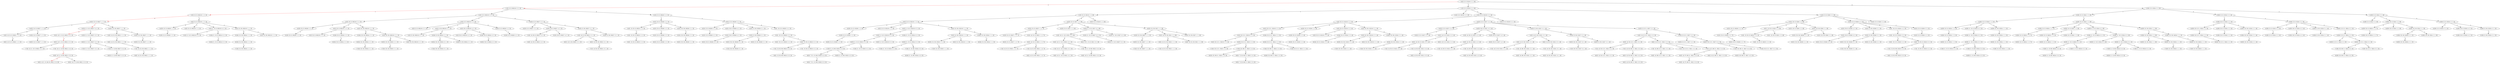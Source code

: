 strict digraph G {
  1 [ color="black" label="(7,[[5], [1, 3], [6], [2]],[5, 0, 0, 5])" ];
  2 [ color="black" label="(4,[[0], [], [], [1]],[4, 5, 2, 4])" ];
  3 [ color="black" label="(4,[[2], [], [], [1]],[7, 5, 2, 4])" ];
  4 [ color="black" label="(8,[[2, 4], [5], [6], [1]],[1, 0, 0, 4])" ];
  5 [ color="black" label="(7,[[2, 4], [], [3], [1]],[1, 5, 1, 4])" ];
  6 [ color="black" label="(6,[[5], [1, 3], [], [2]],[5, 0, 2, 5])" ];
  7 [ color="black" label="(7,[[2, 4], [5], [], [1]],[1, 0, 2, 4])" ];
  8 [ color="black" label="(8,[[4], [1, 3], [6], [2]],[4, 0, 0, 5])" ];
  9 [ color="black" label="(5,[[4], [1], [3], [0]],[4, 1, 1, 2])" ];
  10 [ color="black" label="(4,[[1], [2], [], [3]],[6, 2, 2, 7])" ];
  11 [ color="black" label="(5,[[2, 4], [1, 3], [], []],[1, 0, 2, 8])" ];
  12 [ color="black" label="(6,[[4], [2], [3], [1]],[4, 2, 1, 4])" ];
  13 [ color="black" label="(6,[[4], [1], [3], [2]],[4, 1, 1, 5])" ];
  14 [ color="black" label="(8,[[5, 7], [1, 3], [6], [2]],[0, 0, 0, 5])" ];
  15 [ color="black" label="(4,[[], [], [], [0]],[10, 5, 2, 2])" ];
  16 [ color="black" label="(6,[[2], [1, 3], [], [0]],[7, 0, 2, 2])" ];
  17 [ color="black" label="(7,[[4], [1, 3], [], [2]],[4, 0, 2, 5])" ];
  18 [ color="black" label="(7,[[2, 4], [6], [], [1, 3]],[1, 3, 2, 3])" ];
  19 [ color="black" label="(6,[[4], [1, 3], [], [0]],[4, 0, 2, 2])" ];
  20 [ color="black" label="(5,[[2, 4], [1, 3], [], [0]],[1, 0, 2, 2])" ];
  21 [ color="black" label="(4,[[], [2], [], [1, 3]],[10, 2, 2, 3])" ];
  22 [ color="black" label="(6,[[2], [], [], [1, 3]],[7, 5, 2, 3])" ];
  23 [ color="black" label="(6,[[0], [2], [3], [1]],[4, 2, 1, 4])" ];
  24 [ color="black" label="(6,[[0], [1], [3], [2]],[4, 1, 1, 5])" ];
  25 [ color="black" label="(4,[[0], [], [], [2]],[4, 5, 2, 5])" ];
  26 [ color="black" label="(6,[[0], [1, 3], [], []],[4, 0, 2, 8])" ];
  27 [ color="black" label="(8,[[2], [1, 3], [6], [0]],[7, 0, 0, 2])" ];
  28 [ color="black" label="(4,[[2], [], [], [0]],[7, 5, 2, 2])" ];
  29 [ color="black" label="(7,[[0], [1], [3], [4]],[4, 1, 1, 2])" ];
  30 [ color="black" label="(7,[[0], [1, 3], [], [2]],[4, 0, 2, 5])" ];
  31 [ color="black" label="(6,[[2], [1], [3], [0]],[7, 1, 1, 2])" ];
  32 [ color="black" label="(5,[[0], [], [], [1, 3]],[4, 5, 2, 3])" ];
  33 [ color="black" label="(6,[[2, 4], [], [3], [0]],[1, 5, 1, 2])" ];
  34 [ color="black" label="(3,[[0], [], [], []],[4, 5, 2, 8])" ];
  35 [ color="black" label="(5,[[0], [1], [3], []],[4, 1, 1, 8])" ];
  36 [ color="black" label="(8,[[0], [1, 3], [6], [2]],[4, 0, 0, 5])" ];
  37 [ color="black" label="(6,[[2, 4], [1], [3], [5]],[1, 1, 1, 3])" ];
  38 [ color="black" label="(8,[[2, 4], [1, 3], [6], [5]],[1, 0, 0, 3])" ];
  39 [ color="black" label="(6,[[4], [2], [3], [0]],[4, 2, 1, 2])" ];
  40 [ color="black" label="(5,[[1, 3], [], [], [0]],[5, 5, 2, 2])" ];
  41 [ color="black" label="(9,[[2, 4], [5], [6], [1, 3]],[1, 0, 0, 3])" ];
  42 [ color="black" label="(5,[[1], [], [], [2]],[6, 5, 2, 5])" ];
  43 [ color="black" label="(5,[[3], [], [], [0]],[9, 5, 2, 2])" ];
  44 [ color="black" label="(6,[[1, 3], [], [], [2]],[5, 5, 2, 5])" ];
  45 [ color="black" label="(4,[[1], [], [], [0]],[6, 5, 2, 2])" ];
  46 [ color="black" label="(6,[[1], [5], [3], [2]],[6, 0, 1, 5])" ];
  47 [ color="black" label="(7,[[2, 4], [1, 3], [], [5]],[1, 0, 2, 3])" ];
  48 [ color="black" label="(5,[[1, 3], [2], [], [4]],[5, 2, 2, 2])" ];
  49 [ color="black" label="(8,[[2, 4], [5], [], [1, 3]],[1, 0, 2, 3])" ];
  50 [ color="black" label="(2,[[0], [1], [], []],[4, 1, 2, 8])" ];
  51 [ color="black" label="(5,[[0], [], [], [1]],[4, 5, 2, 4])" ];
  52 [ color="black" label="(5,[[2], [], [], [1]],[7, 5, 2, 4])" ];
  53 [ color="black" label="(3,[[0], [1], [], [2]],[4, 1, 2, 5])" ];
  54 [ color="black" label="(3,[[0], [2], [], [1]],[4, 2, 2, 4])" ];
  55 [ color="black" label="(6,[[2], [5], [3], [1]],[7, 0, 1, 4])" ];
  56 [ color="black" label="(4,[[0], [2], [], [3]],[4, 2, 2, 7])" ];
  57 [ color="black" label="(3,[[1], [2], [], [0]],[6, 2, 2, 2])" ];
  58 [ color="black" label="(7,[[2, 4], [5], [6], [1]],[1, 0, 0, 4])" ];
  59 [ color="black" label="(6,[[2, 4], [], [3], [1]],[1, 5, 1, 4])" ];
  60 [ color="black" label="(8,[[2, 4], [3], [6], [1]],[1, 4, 0, 4])" ];
  61 [ color="black" label="(5,[[], [2], [], [1, 3]],[10, 2, 2, 3])" ];
  62 [ color="black" label="(3,[[], [2], [], [0]],[10, 2, 2, 2])" ];
  63 [ color="black" label="(9,[[2, 4], [1, 3], [6], [0, 8]],[1, 0, 0, 0])" ];
  64 [ color="black" label="(7,[[4], [2], [3], [1]],[4, 2, 1, 4])" ];
  65 [ color="black" label="(4,[[1], [3], [], [2]],[6, 4, 2, 5])" ];
  66 [ color="black" label="(9,[[5, 7], [1, 3], [6], [2]],[0, 0, 0, 5])" ];
  67 [ color="black" label="(5,[[1], [2], [], [3]],[6, 2, 2, 7])" ];
  68 [ color="black" label="(6,[[4], [1], [3], [0]],[4, 1, 1, 2])" ];
  69 [ color="black" label="(7,[[2, 4], [3], [], [1]],[1, 4, 2, 4])" ];
  70 [ color="black" label="(4,[[0], [2], [], [1, 3]],[4, 2, 2, 3])" ];
  71 [ color="black" label="(7,[[2], [1, 3], [], [0]],[7, 0, 2, 2])" ];
  72 [ color="black" label="(6,[[2, 4], [5], [], [1]],[1, 0, 2, 4])" ];
  73 [ color="black" label="(6,[[0], [], [], [1, 3]],[4, 5, 2, 3])" ];
  74 [ color="black" label="(4,[[2], [1], [], [3]],[7, 1, 2, 7])" ];
  75 [ color="black" label="(6,[[0], [1], [3], []],[4, 1, 1, 8])" ];
  76 [ color="black" label="(8,[[1, 3], [5], [6], [0]],[5, 0, 0, 2])" ];
  77 [ color="black" label="(5,[[2, 4], [], [3], [0]],[1, 5, 1, 2])" ];
  78 [ color="black" label="(4,[[3], [2], [], [1]],[9, 2, 2, 4])" ];
  79 [ color="black" label="(7,[[0], [1], [3], [2]],[4, 1, 1, 5])" ];
  80 [ color="black" label="(4,[[3], [1], [], [2]],[9, 1, 2, 5])" ];
  81 [ color="black" label="(3,[[1], [2], [], []],[6, 2, 2, 8])" ];
  82 [ color="black" label="(3,[[], [2], [], [1]],[10, 2, 2, 4])" ];
  83 [ color="black" label="(6,[[2, 4], [1], [], [0]],[1, 1, 2, 2])" ];
  84 [ color="black" label="(7,[[1], [5], [3], [2]],[6, 0, 1, 5])" ];
  85 [ color="black" label="(6,[[2, 4], [3], [], [0]],[1, 4, 2, 2])" ];
  86 [ color="black" label="(7,[[2, 4], [1, 3], [6], [5]],[1, 0, 0, 3])" ];
  87 [ color="black" label="(7,[[4], [2], [3], [0]],[4, 2, 1, 2])" ];
  88 [ color="black" label="(6,[[1], [5], [3], [0]],[6, 0, 1, 2])" ];
  89 [ color="black" label="(5,[[1], [], [], [0]],[6, 5, 2, 2])" ];
  90 [ color="black" label="(4,[[1, 3], [2], [], []],[5, 2, 2, 8])" ];
  91 [ color="black" label="(8,[[2, 4], [5], [6], [1, 3]],[1, 0, 0, 3])" ];
  92 [ color="black" label="(6,[[1, 3], [], [], [0]],[5, 5, 2, 2])" ];
  93 [ color="black" label="(2,[[], [1], [], []],[10, 1, 2, 8])" ];
  94 [ color="black" label="(6,[[2, 4], [1, 3], [], [5]],[1, 0, 2, 3])" ];
  95 [ color="black" label="(4,[[1, 3], [2], [], [0]],[5, 2, 2, 2])" ];
  96 [ color="black" label="(3,[[], [1], [], [2]],[10, 1, 2, 5])" ];
  97 [ color="black" label="(7,[[2, 4], [5], [], [1, 3]],[1, 0, 2, 3])" ];
  98 [ color="black" label="(2,[[], [1], [], [0]],[10, 1, 2, 2])" ];
  99 [ color="black" label="(6,[[1, 3], [2], [], [4]],[5, 2, 2, 2])" ];
  100 [ color="black" label="(3,[[0], [1], [], []],[4, 1, 2, 8])" ];
  101 [ color="black" label="(4,[[0], [1], [], [2]],[4, 1, 2, 5])" ];
  102 [ color="black" label="(4,[[0], [2], [], [1]],[4, 2, 2, 4])" ];
  103 [ color="black" label="(4,[[0], [3], [], [2]],[4, 4, 2, 5])" ];
  104 [ color="black" label="(5,[[0], [2], [], [3]],[4, 2, 2, 7])" ];
  105 [ color="black" label="(3,[[2], [1], [], []],[7, 1, 2, 8])" ];
  106 [ color="black" label="(7,[[2], [5], [3], [1]],[7, 0, 1, 4])" ];
  107 [ color="black" label="(4,[[1], [2], [], [0]],[6, 2, 2, 2])" ];
  108 [ color="black" label="(4,[[3], [2], [], [0]],[9, 2, 2, 2])" ];
  109 [ color="black" label="(5,[[2, 4], [], [3], [1]],[1, 5, 1, 4])" ];
  110 [ color="black" label="(7,[[2, 4], [3], [6], [1]],[1, 4, 0, 4])" ];
  111 [ color="black" label="(8,[[2, 4], [1], [6], [3]],[1, 1, 0, 7])" ];
  112 [ color="black" label="(5,[[3], [1], [], [2]],[9, 1, 2, 5])" ];
  113 [ color="black" label="(6,[[], [2], [], [1, 3]],[10, 2, 2, 3])" ];
  114 [ color="black" label="(4,[[], [2], [], [0]],[10, 2, 2, 2])" ];
  115 [ color="black" label="(5,[[3], [2], [], [1]],[9, 2, 2, 4])" ];
  116 [ color="black" label="(6,[[2, 4], [3], [], [1]],[1, 4, 2, 4])" ];
  117 [ color="black" label="(4,[[1], [3], [], [0]],[6, 4, 2, 2])" ];
  118 [ color="black" label="(8,[[2, 4], [6], [3], [1]],[1, 3, 1, 4])" ];
  119 [ color="black" label="(7,[[2, 4], [1], [], [3]],[1, 1, 2, 7])" ];
  120 [ color="black" label="(7,[[4], [1], [3], [0]],[4, 1, 1, 2])" ];
  121 [ color="black" label="(5,[[1], [3], [], [2]],[6, 4, 2, 5])" ];
  122 [ color="black" label="(6,[[1], [2], [], [3]],[6, 2, 2, 7])" ];
  123 [ color="black" label="(4,[[1], [], [3], [2]],[6, 5, 1, 5])" ];
  124 [ color="black" label="(6,[[4], [5], [3], [0]],[4, 0, 1, 2])" ];
  125 [ color="black" label="(5,[[0], [2], [], [1, 3]],[4, 2, 2, 3])" ];
  126 [ color="black" label="(5,[[4], [2], [], [1, 3]],[4, 2, 2, 3])" ];
  127 [ color="black" label="(3,[[0], [2], [], []],[4, 2, 2, 8])" ];
  128 [ color="black" label="(5,[[2], [1], [], [3]],[7, 1, 2, 7])" ];
  129 [ color="black" label="(4,[[2], [3], [], [1]],[7, 4, 2, 4])" ];
  130 [ color="black" label="(4,[[0], [1], [], [3]],[4, 1, 2, 7])" ];
  131 [ color="black" label="(7,[[1, 3], [5], [6], [0]],[5, 0, 0, 2])" ];
  132 [ color="black" label="(8,[[1, 3], [5], [6], [2]],[5, 0, 0, 5])" ];
  133 [ color="black" label="(4,[[3], [1], [], [0]],[9, 1, 2, 2])" ];
  134 [ color="black" label="(4,[[1], [2], [], []],[6, 2, 2, 8])" ];
  135 [ color="black" label="(5,[[2, 4], [1], [], [0]],[1, 1, 2, 2])" ];
  136 [ color="black" label="(5,[[2, 4], [3], [], [0]],[1, 4, 2, 2])" ];
  137 [ color="black" label="(4,[[], [1], [], [2]],[10, 1, 2, 5])" ];
  138 [ color="black" label="(4,[[], [2], [], [1]],[10, 2, 2, 4])" ];
  139 [ color="black" label="(5,[[1, 3], [2], [], []],[5, 2, 2, 8])" ];
  140 [ color="black" label="(7,[[2, 4], [5], [6], [1, 3]],[1, 0, 0, 3])" ];
  141 [ color="black" label="(7,[[1], [5], [3], [0]],[6, 0, 1, 2])" ];
  142 [ color="black" label="(3,[[], [1], [], []],[10, 1, 2, 8])" ];
  143 [ color="black" label="(6,[[2, 4], [5], [], [1, 3]],[1, 0, 2, 3])" ];
  144 [ color="black" label="(5,[[1, 3], [2], [], [0]],[5, 2, 2, 2])" ];
  145 [ color="black" label="(3,[[2], [1], [], [0]],[7, 1, 2, 2])" ];
  146 [ color="black" label="(3,[[], [1], [], [0]],[10, 1, 2, 2])" ];
  147 [ color="black" label="(8,[[5], [2], [6], [1, 3]],[5, 2, 0, 3])" ];
  148 [ color="black" label="(4,[[2], [3], [], [0]],[7, 4, 2, 2])" ];
  149 [ color="black" label="(4,[[0], [1], [], []],[4, 1, 2, 8])" ];
  150 [ color="black" label="(4,[[], [], [3], [0]],[10, 5, 1, 2])" ];
  151 [ color="black" label="(5,[[0], [3], [], [2]],[4, 4, 2, 5])" ];
  152 [ color="black" label="(5,[[0], [2], [], [1]],[4, 2, 2, 4])" ];
  153 [ color="black" label="(4,[[2], [1], [], []],[7, 1, 2, 8])" ];
  154 [ color="black" label="(5,[[0], [1], [], [2]],[4, 1, 2, 5])" ];
  155 [ color="black" label="(7,[[5], [2], [], [1, 3]],[5, 2, 2, 3])" ];
  156 [ color="black" label="(5,[[3], [2], [], [0]],[9, 2, 2, 2])" ];
  157 [ color="black" label="(4,[[0], [], [3], [2]],[4, 5, 1, 5])" ];
  158 [ color="black" label="(7,[[2, 4], [1], [6], [3]],[1, 1, 0, 7])" ];
  159 [ color="black" label="(6,[[3], [1], [], [2]],[9, 1, 2, 5])" ];
  160 [ color="black" label="(7,[[4], [2], [6], [1, 3]],[4, 2, 0, 3])" ];
  161 [ color="black" label="(6,[[3], [2], [], [1]],[9, 2, 2, 4])" ];
  162 [ color="black" label="(5,[[], [2], [], [0]],[10, 2, 2, 2])" ];
  163 [ color="black" label="(5,[[1], [3], [], [0]],[6, 4, 2, 2])" ];
  164 [ color="black" label="(7,[[2, 4], [6], [3], [1]],[1, 3, 1, 4])" ];
  165 [ color="black" label="(6,[[2, 4], [1], [], [3]],[1, 1, 2, 7])" ];
  166 [ color="black" label="(5,[[2, 4], [3], [], [1]],[1, 4, 2, 4])" ];
  167 [ color="black" label="(6,[[1], [3], [], [2]],[6, 4, 2, 5])" ];
  168 [ color="black" label="(5,[[1], [], [3], [2]],[6, 5, 1, 5])" ];
  169 [ color="black" label="(7,[[4], [5], [3], [0]],[4, 0, 1, 2])" ];
  170 [ color="black" label="(6,[[0], [2], [], [1, 3]],[4, 2, 2, 3])" ];
  171 [ color="black" label="(4,[[1], [], [3], [0]],[6, 5, 1, 2])" ];
  172 [ color="black" label="(6,[[4], [2], [], [1, 3]],[4, 2, 2, 3])" ];
  173 [ color="black" label="(5,[[2], [3], [], [1]],[7, 4, 2, 4])" ];
  174 [ color="black" label="(6,[[2], [1], [], [3]],[7, 1, 2, 7])" ];
  175 [ color="black" label="(4,[[0], [2], [], []],[4, 2, 2, 8])" ];
  176 [ color="black" label="(4,[[0], [3], [], [1]],[4, 4, 2, 4])" ];
  177 [ color="black" label="(5,[[0], [1], [], [3]],[4, 1, 2, 7])" ];
  178 [ color="black" label="(7,[[1, 3], [5], [6], [2]],[5, 0, 0, 5])" ];
  179 [ color="black" label="(4,[[2], [], [3], [1]],[7, 5, 1, 4])" ];
  180 [ color="black" label="(5,[[3], [1], [], [0]],[9, 1, 2, 2])" ];
  181 [ color="black" label="(4,[[], [1], [], [0]],[10, 1, 2, 2])" ];
  182 [ color="black" label="(4,[[], [3], [], [0]],[10, 4, 2, 2])" ];
  183 [ color="black" label="(5,[[1], [2], [], [0]],[6, 2, 2, 2])" ];
  184 [ color="black" label="(5,[[], [2], [], [1]],[10, 2, 2, 4])" ];
  185 [ color="black" label="(8,[[2, 4], [5], [3], [1]],[1, 0, 1, 4])" ];
  186 [ color="black" label="(9,[[2, 4], [7], [6], [1, 3]],[1, 0, 0, 3])" ];
  187 [ color="black" label="(5,[[0], [1], [], [4]],[4, 1, 2, 2])" ];
  188 [ color="black" label="(5,[[4], [2], [], [1]],[4, 2, 2, 4])" ];
  189 [ color="black" label="(6,[[1, 3], [2], [], [0]],[5, 2, 2, 2])" ];
  190 [ color="black" label="(4,[[2], [1], [], [0]],[7, 1, 2, 2])" ];
  191 [ color="black" label="(7,[[5], [2], [6], [1, 3]],[5, 2, 0, 3])" ];
  192 [ color="black" label="(5,[[2], [1], [], [0]],[7, 1, 2, 2])" ];
  193 [ color="black" label="(5,[[2], [3], [], [0]],[7, 4, 2, 2])" ];
  194 [ color="black" label="(5,[[0], [1], [], []],[4, 1, 2, 8])" ];
  195 [ color="black" label="(5,[[], [], [3], [0]],[10, 5, 1, 2])" ];
  196 [ color="black" label="(7,[[0], [5], [6], [1, 3]],[4, 0, 0, 3])" ];
  197 [ color="black" label="(6,[[0], [1], [], [2]],[4, 1, 2, 5])" ];
  198 [ color="black" label="(7,[[2], [5], [6], [1, 3]],[7, 0, 0, 3])" ];
  199 [ color="black" label="(8,[[2, 4], [1], [3], [0]],[1, 1, 1, 2])" ];
  200 [ color="black" label="(4,[[2], [], [3], [0]],[7, 5, 1, 2])" ];
  201 [ color="black" label="(5,[[0], [], [3], [2]],[4, 5, 1, 5])" ];
  202 [ color="black" label="(6,[[5], [2], [], [1, 3]],[5, 2, 2, 3])" ];
  203 [ color="black" label="(7,[[2, 4], [5], [3], [0]],[1, 0, 1, 2])" ];
  204 [ color="black" label="(8,[[4], [2], [6], [1, 3]],[4, 2, 0, 3])" ];
  205 [ color="black" label="(5,[[2, 4], [1], [], [3]],[1, 1, 2, 7])" ];
  206 [ color="black" label="(5,[[1], [2], [3], [4]],[6, 2, 1, 2])" ];
  207 [ color="black" label="(8,[[5, 7], [2], [6], [1, 3]],[0, 2, 0, 3])" ];
  208 [ color="black" label="(6,[[1], [3], [], [0]],[6, 4, 2, 2])" ];
  209 [ color="black" label="(6,[[1], [], [3], [2]],[6, 5, 1, 5])" ];
  210 [ color="black" label="(5,[[1], [], [3], [0]],[6, 5, 1, 2])" ];
  211 [ color="black" label="(7,[[4], [2], [], [1, 3]],[4, 2, 2, 3])" ];
  212 [ color="black" label="(5,[[4], [2], [], [0]],[4, 2, 2, 2])" ];
  213 [ color="black" label="(4,[[], [1, 3], [], [2]],[10, 0, 2, 5])" ];
  214 [ color="black" label="(6,[[1, 3], [5], [], [2]],[5, 0, 2, 5])" ];
  215 [ color="black" label="(6,[[2], [3], [], [1]],[7, 4, 2, 4])" ];
  216 [ color="black" label="(6,[[0], [1], [], [3]],[4, 1, 2, 7])" ];
  217 [ color="black" label="(5,[[0], [3], [], [1]],[4, 4, 2, 4])" ];
  218 [ color="black" label="(0,[[], [], [], []],[10, 5, 2, 8])" ];
  219 [ color="black" label="(5,[[2], [], [3], [1]],[7, 5, 1, 4])" ];
  220 [ color="black" label="(6,[[2, 4], [], [], [1]],[1, 5, 2, 4])" ];
  221 [ color="black" label="(4,[[0], [], [3], [1]],[4, 5, 1, 4])" ];
  222 [ color="black" label="(8,[[2, 4], [7], [6], [1, 3]],[1, 0, 0, 3])" ];
  223 [ color="black" label="(5,[[], [3], [], [0]],[10, 4, 2, 2])" ];
  224 [ color="black" label="(6,[[1], [2], [], [0]],[6, 2, 2, 2])" ];
  225 [ color="black" label="(7,[[2, 4], [5], [3], [1]],[1, 0, 1, 4])" ];
  226 [ color="black" label="(5,[[4], [3], [], [0]],[4, 4, 2, 2])" ];
  227 [ color="black" label="(6,[[4], [2], [], [1]],[4, 2, 2, 4])" ];
  228 [ color="black" label="(6,[[0], [1], [], [4]],[4, 1, 2, 2])" ];
  229 [ color="black" label="(6,[[2], [5], [], [1, 3]],[7, 0, 2, 3])" ];
  230 [ color="black" label="(6,[[2], [1], [], [0]],[7, 1, 2, 2])" ];
  231 [ color="black" label="(8,[[0], [5], [6], [1, 3]],[4, 0, 0, 3])" ];
  232 [ color="black" label="(5,[[0], [2], [3], [4]],[4, 2, 1, 2])" ];
  233 [ color="black" label="(7,[[0], [1, 3], [6], [5]],[4, 0, 0, 3])" ];
  234 [ color="black" label="(8,[[2], [5], [6], [1, 3]],[7, 0, 0, 3])" ];
  235 [ color="black" label="(7,[[2, 4], [1], [3], [0]],[1, 1, 1, 2])" ];
  236 [ color="black" label="(5,[[2], [], [3], [0]],[7, 5, 1, 2])" ];
  237 [ color="black" label="(9,[[2, 4], [1, 3], [6], [0]],[1, 0, 0, 2])" ];
  238 [ color="black" label="(8,[[2, 4], [], [6], [1, 3]],[1, 5, 0, 3])" ];
  239 [ color="black" label="(6,[[2, 4], [5], [3], [0]],[1, 0, 1, 2])" ];
  240 [ color="black" label="(5,[[], [1, 3], [], [2]],[10, 0, 2, 5])" ];
  241 [ color="black" label="(6,[[1], [2], [3], [4]],[6, 2, 1, 2])" ];
  242 [ color="black" label="(7,[[2, 4], [], [], [1, 3]],[1, 5, 2, 3])" ];
  243 [ color="black" label="(4,[[1], [2], [3], [0]],[6, 2, 1, 2])" ];
  244 [ color="black" label="(4,[[], [1], [3], [2]],[10, 1, 1, 5])" ];
  245 [ color="black" label="(4,[[], [2], [3], [1]],[10, 2, 1, 4])" ];
  246 [ color="black" label="(9,[[5, 7], [2], [6], [1, 3]],[0, 2, 0, 3])" ];
  247 [ color="black" label="(6,[[4], [2], [], [0]],[4, 2, 2, 2])" ];
  248 [ color="black" label="(6,[[1], [], [3], [0]],[6, 5, 1, 2])" ];
  249 [ color="black" label="(1,[[], [], [], [0]],[10, 5, 2, 2])" ];
  250 [ color="black" label="(4,[[0], [1, 3], [], [2]],[4, 0, 2, 5])" ];
  251 [ color="black" label="(5,[[2], [1, 3], [], [4]],[7, 0, 2, 2])" ];
  252 [ color="black" label="(4,[[1], [2], [3], []],[6, 2, 1, 8])" ];
  253 [ color="black" label="(7,[[1, 3], [5], [], [2]],[5, 0, 2, 5])" ];
  254 [ color="black" label="(4,[[], [1, 3], [], [0]],[10, 0, 2, 2])" ];
  255 [ color="black" label="(5,[[0], [1, 3], [], [4]],[4, 0, 2, 2])" ];
  256 [ color="black" label="(6,[[1, 3], [5], [], [0]],[5, 0, 2, 2])" ];
  257 [ color="black" label="(5,[[2], [1], [3], [4]],[7, 1, 1, 2])" ];
  258 [ color="black" label="(1,[[], [], [], []],[10, 5, 2, 8])" ];
  259 [ color="black" label="(4,[[2], [1, 3], [], []],[7, 0, 2, 8])" ];
  260 [ color="black" label="(7,[[5], [2], [3], [0]],[5, 2, 1, 2])" ];
  261 [ color="black" label="(5,[[2, 4], [], [], [1]],[1, 5, 2, 4])" ];
  262 [ color="black" label="(6,[[2], [], [3], [1]],[7, 5, 1, 4])" ];
  263 [ color="black" label="(5,[[0], [], [3], [1]],[4, 5, 1, 4])" ];
  264 [ color="black" label="(6,[[2, 4], [5], [3], [1]],[1, 0, 1, 4])" ];
  265 [ color="black" label="(5,[[4], [], [3], [0]],[4, 5, 1, 2])" ];
  266 [ color="black" label="(6,[[4], [3], [], [0]],[4, 4, 2, 2])" ];
  267 [ color="black" label="(6,[[0], [5], [], [1, 3]],[4, 0, 2, 3])" ];
  268 [ color="black" label="(7,[[2], [5], [], [1, 3]],[7, 0, 2, 3])" ];
  269 [ color="black" label="(2,[[0], [], [], [1]],[4, 5, 2, 4])" ];
  270 [ color="black" label="(7,[[5], [2], [3], [1]],[5, 2, 1, 4])" ];
  271 [ color="black" label="(7,[[5], [1], [3], [2]],[5, 1, 1, 5])" ];
  272 [ color="black" label="(8,[[0], [1, 3], [6], [5]],[4, 0, 0, 3])" ];
  273 [ color="black" label="(6,[[0], [2], [3], [4]],[4, 2, 1, 2])" ];
  274 [ color="black" label="(6,[[0], [1], [3], [5]],[4, 1, 1, 3])" ];
  275 [ color="black" label="(8,[[2, 4], [1, 3], [6], [0]],[1, 0, 0, 2])" ];
  276 [ color="black" label="(6,[[2, 4], [1], [3], []],[1, 1, 1, 8])" ];
  277 [ color="black" label="(7,[[2, 4], [], [6], [1, 3]],[1, 5, 0, 3])" ];
  278 [ color="black" label="(4,[[0], [2], [3], []],[4, 2, 1, 8])" ];
  279 [ color="black" label="(5,[[1], [2], [3], [0]],[6, 2, 1, 2])" ];
  280 [ color="black" label="(6,[[], [1, 3], [], [2]],[10, 0, 2, 5])" ];
  281 [ color="black" label="(7,[[2, 4], [1, 3], [], [0]],[1, 0, 2, 2])" ];
  282 [ color="black" label="(6,[[2, 4], [], [], [1, 3]],[1, 5, 2, 3])" ];
  283 [ color="black" label="(4,[[], [1], [3], [0]],[10, 1, 1, 2])" ];
  284 [ color="black" label="(6,[[2, 4], [1], [3], [0]],[1, 1, 1, 2])" ];
  285 [ color="black" label="(5,[[0], [1, 3], [], [2]],[4, 0, 2, 5])" ];
  286 [ color="black" label="(2,[[], [], [], [0]],[10, 5, 2, 2])" ];
  287 [ color="black" label="(6,[[0], [1, 3], [], [4]],[4, 0, 2, 2])" ];
  288 [ color="black" label="(6,[[2], [1, 3], [], [4]],[7, 0, 2, 2])" ];
  289 [ color="black" label="(5,[[4], [1, 3], [], [2]],[4, 0, 2, 5])" ];
  290 [ color="black" label="(5,[[], [1, 3], [], [0]],[10, 0, 2, 2])" ];
  291 [ color="black" label="(5,[[1], [2], [3], []],[6, 2, 1, 8])" ];
  292 [ color="black" label="(7,[[1, 3], [5], [], [0]],[5, 0, 2, 2])" ];
  293 [ color="black" label="(4,[[2], [1, 3], [], [0]],[7, 0, 2, 2])" ];
  294 [ color="black" label="(4,[[0], [1], [3], [2]],[4, 1, 1, 5])" ];
  295 [ color="black" label="(4,[[0], [2], [3], [1]],[4, 2, 1, 4])" ];
  296 [ color="black" label="(4,[[2], [1], [3], [0]],[7, 1, 1, 2])" ];
  297 [ color="black" label="(6,[[2], [1], [3], [4]],[7, 1, 1, 2])" ];
  298 [ color="black" label="(4,[[2], [], [], [1, 3]],[7, 5, 2, 3])" ];
  299 [ color="black" label="(2,[[], [], [], []],[10, 5, 2, 8])" ];
  300 [ color="black" label="(4,[[0], [1, 3], [], []],[4, 0, 2, 8])" ];
  301 [ color="black" label="(5,[[0], [1], [3], [4]],[4, 1, 1, 2])" ];
  302 [ color="black" label="(7,[[0], [1, 3], [6], [4]],[4, 0, 0, 2])" ];
  303 [ color="black" label="(5,[[2], [1, 3], [], []],[7, 0, 2, 8])" ];
  304 [ color="black" label="(6,[[5], [2], [3], [0]],[5, 2, 1, 2])" ];
  305 [ color="black" label="(5,[[], [1], [3], [2]],[10, 1, 1, 5])" ];
  306 [ color="black" label="(5,[[], [2], [3], [1]],[10, 2, 1, 4])" ];
  307 [ color="black" label="(4,[[2], [1], [3], []],[7, 1, 1, 8])" ];
  308 [ color="black" label="(1,[[0], [], [], []],[4, 5, 2, 8])" ];
  309 [ color="black" label="(2,[[1], [], [], [0]],[6, 5, 2, 2])" ];
  310 [ color="black" label="(6,[[4], [], [3], [0]],[4, 5, 1, 2])" ];
  311 [ color="black" label="(4,[[1, 3], [], [], [2]],[5, 5, 2, 5])" ];
  312 [ color="black" label="(4,[[], [2], [3], [0]],[10, 2, 1, 2])" ];
  313 [ color="black" label="(3,[[1], [], [], [2]],[6, 5, 2, 5])" ];
  314 [ color="black" label="(2,[[], [], [], [1]],[10, 5, 2, 4])" ];
  315 [ color="black" label="(2,[[1], [], [], []],[6, 5, 2, 8])" ];
  316 [ color="black" label="(6,[[0], [1, 3], [], [5]],[4, 0, 2, 3])" ];
  317 [ color="black" label="(7,[[0], [5], [], [1, 3]],[4, 0, 2, 3])" ];
  318 [ color="black" label="(8,[[5], [1, 3], [6], [2]],[5, 0, 0, 5])" ];
  319 [ color="black" label="(3,[[0], [], [], [1]],[4, 5, 2, 4])" ];
  320 [ color="black" label="(3,[[2], [], [], [1]],[7, 5, 2, 4])" ];
  321 [ color="black" label="(7,[[0], [1], [3], [5]],[4, 1, 1, 3])" ];
  322 [ color="black" label="(6,[[5], [2], [3], [1]],[5, 2, 1, 4])" ];
  323 [ color="black" label="(6,[[5], [1], [3], [2]],[5, 1, 1, 5])" ];
  324 [ color="black" label="(6,[[], [2], [3], [0]],[10, 2, 1, 2])" ];
  325 [ color="black" label="(7,[[2, 4], [1, 3], [6], [0]],[1, 0, 0, 2])" ];
  326 [ color="black" label="(7,[[5], [1, 3], [], [2]],[5, 0, 2, 5])" ];
  327 [ color="black" label="(5,[[2, 4], [1], [3], []],[1, 1, 1, 8])" ];
  328 [ color="black" label="(5,[[0], [2], [3], []],[4, 2, 1, 8])" ];
  329 [ color="black" label="(6,[[1], [2], [3], [0]],[6, 2, 1, 2])" ];
  330 [ color="black" label="(7,[[4], [1, 3], [6], [2]],[4, 0, 0, 5])" ];
  331 [ color="black" label="(6,[[2, 4], [1, 3], [], []],[1, 0, 2, 8])" ];
  332 [ color="black" label="(5,[[2, 4], [], [], [1, 3]],[1, 5, 2, 3])" ];
  333 [ color="black" label="(5,[[4], [2], [3], [1]],[4, 2, 1, 4])" ];
  334 [ color="black" label="(5,[[2, 4], [1], [3], [0]],[1, 1, 1, 2])" ];
  335 [ color="black" label="(5,[[], [1], [3], [0]],[10, 1, 1, 2])" ];
  336 [ color="black" label="(5,[[4], [1], [3], [2]],[4, 1, 1, 5])" ];
  337 [ color="black" label="(5,[[2], [1, 3], [], [0]],[7, 0, 2, 2])" ];
  338 [ color="black" label="(6,[[0], [1, 3], [], [2]],[4, 0, 2, 5])" ];
  339 [ color="black" label="(3,[[], [], [], [0]],[10, 5, 2, 2])" ];
  340 [ color="black" label="(6,[[4], [1, 3], [], [2]],[4, 0, 2, 5])" ];
  341 [ color="black" label="(7,[[0], [1, 3], [], [4]],[4, 0, 2, 2])" ];
  342 [ color="black" label="(8,[[2, 4], [6], [], [1, 3]],[1, 3, 2, 3])" ];
  343 [ color="black" label="(6,[[2, 4], [1, 3], [], [0]],[1, 0, 2, 2])" ];
  344 [ color="black" label="(5,[[4], [1, 3], [], [0]],[4, 0, 2, 2])" ];
  345 [ color="black" label="(5,[[2], [], [], [1, 3]],[7, 5, 2, 3])" ];
  346 [ color="black" label="(7,[[2], [1], [3], [4]],[7, 1, 1, 2])" ];
  347 [ color="black" label="(3,[[2], [], [], [0]],[7, 5, 2, 2])" ];
  348 [ color="black" label="(3,[[0], [], [], [2]],[4, 5, 2, 5])" ];
  349 [ color="black" label="(8,[[0], [1, 3], [6], [4]],[4, 0, 0, 2])" ];
  350 [ color="black" label="(7,[[2], [1, 3], [6], [0]],[7, 0, 0, 2])" ];
  351 [ color="black" label="(5,[[0], [1], [3], [2]],[4, 1, 1, 5])" ];
  352 [ color="black" label="(5,[[0], [2], [3], [1]],[4, 2, 1, 4])" ];
  353 [ color="black" label="(5,[[0], [1, 3], [], []],[4, 0, 2, 8])" ];
  354 [ color="black" label="(5,[[2], [1], [3], [0]],[7, 1, 1, 2])" ];
  355 [ color="black" label="(4,[[0], [], [], [1, 3]],[4, 5, 2, 3])" ];
  356 [ color="black" label="(6,[[0], [1], [3], [4]],[4, 1, 1, 2])" ];
  357 [ color="black" label="(5,[[2], [1], [3], []],[7, 1, 1, 8])" ];
  358 [ color="black" label="(6,[[], [2], [3], [1]],[10, 2, 1, 4])" ];
  359 [ color="black" label="(6,[[], [1], [3], [2]],[10, 1, 1, 5])" ];
  360 [ color="black" label="(2,[[0], [], [], []],[4, 5, 2, 8])" ];
  361 [ color="black" label="(7,[[0], [1, 3], [6], [2]],[4, 0, 0, 5])" ];
  362 [ color="black" label="(4,[[0], [1], [3], []],[4, 1, 1, 8])" ];
  363 [ color="black" label="(3,[[1], [], [], [0]],[6, 5, 2, 2])" ];
  364 [ color="black" label="(4,[[3], [], [], [0]],[9, 5, 2, 2])" ];
  365 [ color="black" label="(7,[[2, 4], [1], [3], [5]],[1, 1, 1, 3])" ];
  366 [ color="black" label="(4,[[1, 3], [], [], [0]],[5, 5, 2, 2])" ];
  367 [ color="black" label="(4,[[1], [], [], [2]],[6, 5, 2, 5])" ];
  368 [ color="black" label="(5,[[1, 3], [], [], [2]],[5, 5, 2, 5])" ];
  369 [ color="black" label="(5,[[4], [2], [3], [0]],[4, 2, 1, 2])" ];
  370 [ color="black" label="(5,[[], [2], [3], [0]],[10, 2, 1, 2])" ];
  371 [ color="black" label="(3,[[], [], [], [1]],[10, 5, 2, 4])" ];
  372 [ color="black" label="(3,[[1], [], [], []],[6, 5, 2, 8])" ];
  373 [ color="black" label="(8,[[2, 4], [1, 3], [], [5]],[1, 0, 2, 3])" ];
  374 [ color="black" label="(7,[[0], [1, 3], [], [5]],[4, 0, 2, 3])" ];
  6 -> 1 [ label="2" ];
  319 -> 2 [ label="-1" ];
  320 -> 3 [ label="-1" ];
  58 -> 4 [ label="-1" ];
  59 -> 5 [ label="-1" ];
  240 -> 6 [ label="0" ];
  72 -> 7 [ label="-1" ];
  330 -> 8 [ label="-1" ];
  283 -> 9 [ label="0" ];
  81 -> 10 [ label="3" ];
  259 -> 11 [ label="0" ];
  333 -> 12 [ label="-1" ];
  336 -> 13 [ label="-1" ];
  1 -> 14 [ label="0" ];
  339 -> 15 [ label="-1" ];
  337 -> 16 [ label="-1" ];
  340 -> 17 [ label="-1" ];
  282 -> 18 [ label="1" ];
  344 -> 19 [ label="-1" ];
  293 -> 20 [ color="red" label="0" ];
  82 -> 21 [ label="3" ];
  345 -> 22 [ label="-1" ];
  352 -> 23 [ label="-1" ];
  351 -> 24 [ label="-1" ];
  348 -> 25 [ label="-1" ];
  353 -> 26 [ label="-1" ];
  350 -> 27 [ label="-1" ];
  347 -> 28 [ label="-1" ];
  356 -> 29 [ label="-1" ];
  338 -> 30 [ label="-1" ];
  354 -> 31 [ label="-1" ];
  355 -> 32 [ label="-1" ];
  77 -> 33 [ label="-1" ];
  360 -> 34 [ label="-1" ];
  362 -> 35 [ label="-1" ];
  361 -> 36 [ label="-1" ];
  327 -> 37 [ label="3" ];
  86 -> 38 [ label="-1" ];
  369 -> 39 [ label="-1" ];
  366 -> 40 [ label="-1" ];
  91 -> 41 [ label="-1" ];
  367 -> 42 [ label="-1" ];
  364 -> 43 [ label="-1" ];
  368 -> 44 [ label="-1" ];
  363 -> 45 [ label="-1" ];
  168 -> 46 [ label="1" ];
  94 -> 47 [ label="-1" ];
  90 -> 48 [ label="3" ];
  97 -> 49 [ label="-1" ];
  308 -> 50 [ label="1" ];
  2 -> 51 [ label="-1" ];
  3 -> 52 [ label="-1" ];
  50 -> 53 [ label="3" ];
  269 -> 54 [ label="1" ];
  219 -> 55 [ label="1" ];
  127 -> 56 [ label="3" ];
  309 -> 57 [ label="1" ];
  72 -> 58 [ label="2" ];
  109 -> 59 [ label="-1" ];
  110 -> 60 [ label="-1" ];
  21 -> 61 [ label="-1" ];
  286 -> 62 [ label="1" ];
  275 -> 63 [ color="red" label="3" ];
  12 -> 64 [ label="-1" ];
  313 -> 65 [ label="1" ];
  14 -> 66 [ label="-1" ];
  10 -> 67 [ label="-1" ];
  9 -> 68 [ label="-1" ];
  116 -> 69 [ label="-1" ];
  54 -> 70 [ label="3" ];
  16 -> 71 [ label="-1" ];
  261 -> 72 [ label="1" ];
  32 -> 73 [ label="-1" ];
  105 -> 74 [ label="3" ];
  35 -> 75 [ label="-1" ];
  131 -> 76 [ label="-1" ];
  200 -> 77 [ label="0" ];
  82 -> 78 [ label="0" ];
  24 -> 79 [ label="-1" ];
  96 -> 80 [ label="0" ];
  315 -> 81 [ label="1" ];
  314 -> 82 [ label="1" ];
  135 -> 83 [ label="-1" ];
  46 -> 84 [ label="-1" ];
  136 -> 85 [ label="-1" ];
  94 -> 86 [ label="2" ];
  39 -> 87 [ label="-1" ];
  210 -> 88 [ label="1" ];
  45 -> 89 [ label="-1" ];
  81 -> 90 [ label="0" ];
  140 -> 91 [ label="-1" ];
  40 -> 92 [ label="-1" ];
  258 -> 93 [ label="1" ];
  11 -> 94 [ label="3" ];
  57 -> 95 [ label="0" ];
  93 -> 96 [ label="3" ];
  143 -> 97 [ label="-1" ];
  249 -> 98 [ color="red" label="1" ];
  48 -> 99 [ label="-1" ];
  50 -> 100 [ label="-1" ];
  53 -> 101 [ label="-1" ];
  54 -> 102 [ label="-1" ];
  348 -> 103 [ label="1" ];
  56 -> 104 [ label="-1" ];
  93 -> 105 [ label="0" ];
  55 -> 106 [ label="-1" ];
  57 -> 107 [ label="-1" ];
  62 -> 108 [ label="0" ];
  179 -> 109 [ label="0" ];
  116 -> 110 [ label="2" ];
  158 -> 111 [ label="-1" ];
  80 -> 112 [ label="-1" ];
  61 -> 113 [ label="-1" ];
  62 -> 114 [ label="-1" ];
  78 -> 115 [ label="-1" ];
  166 -> 116 [ label="-1" ];
  363 -> 117 [ label="1" ];
  164 -> 118 [ label="-1" ];
  165 -> 119 [ label="-1" ];
  68 -> 120 [ label="-1" ];
  65 -> 121 [ label="-1" ];
  67 -> 122 [ label="-1" ];
  313 -> 123 [ label="2" ];
  265 -> 124 [ label="1" ];
  70 -> 125 [ label="-1" ];
  21 -> 126 [ label="0" ];
  360 -> 127 [ label="1" ];
  74 -> 128 [ label="-1" ];
  320 -> 129 [ label="1" ];
  100 -> 130 [ label="3" ];
  256 -> 131 [ label="2" ];
  178 -> 132 [ label="-1" ];
  146 -> 133 [ label="0" ];
  81 -> 134 [ label="-1" ];
  190 -> 135 [ label="0" ];
  148 -> 136 [ label="0" ];
  96 -> 137 [ label="-1" ];
  82 -> 138 [ label="-1" ];
  90 -> 139 [ label="-1" ];
  143 -> 140 [ label="2" ];
  88 -> 141 [ label="-1" ];
  93 -> 142 [ label="-1" ];
  332 -> 143 [ label="1" ];
  95 -> 144 [ label="-1" ];
  98 -> 145 [ color="red" label="0" ];
  98 -> 146 [ label="-1" ];
  191 -> 147 [ label="-1" ];
  347 -> 148 [ label="1" ];
  100 -> 149 [ label="-1" ];
  339 -> 150 [ label="2" ];
  103 -> 151 [ label="-1" ];
  102 -> 152 [ label="-1" ];
  105 -> 153 [ label="-1" ];
  101 -> 154 [ label="-1" ];
  202 -> 155 [ label="-1" ];
  108 -> 156 [ label="-1" ];
  348 -> 157 [ label="2" ];
  165 -> 158 [ label="2" ];
  112 -> 159 [ label="-1" ];
  172 -> 160 [ label="2" ];
  115 -> 161 [ label="-1" ];
  114 -> 162 [ label="-1" ];
  117 -> 163 [ label="-1" ];
  59 -> 164 [ label="1" ];
  205 -> 165 [ label="-1" ];
  129 -> 166 [ label="0" ];
  121 -> 167 [ label="-1" ];
  123 -> 168 [ label="-1" ];
  124 -> 169 [ label="-1" ];
  125 -> 170 [ label="-1" ];
  363 -> 171 [ label="2" ];
  126 -> 172 [ label="-1" ];
  129 -> 173 [ label="-1" ];
  128 -> 174 [ label="-1" ];
  127 -> 175 [ label="-1" ];
  319 -> 176 [ label="1" ];
  130 -> 177 [ label="-1" ];
  214 -> 178 [ label="2" ];
  320 -> 179 [ label="2" ];
  133 -> 180 [ label="-1" ];
  146 -> 181 [ label="-1" ];
  339 -> 182 [ label="1" ];
  107 -> 183 [ label="-1" ];
  138 -> 184 [ label="-1" ];
  225 -> 185 [ label="-1" ];
  222 -> 186 [ label="-1" ];
  149 -> 187 [ label="3" ];
  138 -> 188 [ label="0" ];
  144 -> 189 [ label="-1" ];
  145 -> 190 [ label="-1" ];
  202 -> 191 [ label="2" ];
  190 -> 192 [ label="-1" ];
  148 -> 193 [ label="-1" ];
  149 -> 194 [ label="-1" ];
  150 -> 195 [ label="-1" ];
  267 -> 196 [ label="2" ];
  154 -> 197 [ label="-1" ];
  229 -> 198 [ label="2" ];
  235 -> 199 [ label="-1" ];
  347 -> 200 [ label="2" ];
  157 -> 201 [ label="-1" ];
  61 -> 202 [ label="0" ];
  239 -> 203 [ label="-1" ];
  160 -> 204 [ label="-1" ];
  74 -> 205 [ label="0" ];
  252 -> 206 [ label="3" ];
  191 -> 207 [ label="0" ];
  163 -> 208 [ label="-1" ];
  168 -> 209 [ label="-1" ];
  171 -> 210 [ label="-1" ];
  172 -> 211 [ label="-1" ];
  114 -> 212 [ label="0" ];
  96 -> 213 [ label="1" ];
  368 -> 214 [ label="1" ];
  173 -> 215 [ label="-1" ];
  177 -> 216 [ label="-1" ];
  176 -> 217 [ label="-1" ];
  179 -> 219 [ label="-1" ];
  261 -> 220 [ label="-1" ];
  319 -> 221 [ label="2" ];
  277 -> 222 [ label="1" ];
  182 -> 223 [ label="-1" ];
  183 -> 224 [ label="-1" ];
  264 -> 225 [ label="-1" ];
  182 -> 226 [ label="0" ];
  188 -> 227 [ label="-1" ];
  187 -> 228 [ label="-1" ];
  345 -> 229 [ label="1" ];
  192 -> 230 [ label="-1" ];
  196 -> 231 [ label="-1" ];
  278 -> 232 [ label="3" ];
  316 -> 233 [ label="2" ];
  198 -> 234 [ label="-1" ];
  284 -> 235 [ label="-1" ];
  200 -> 236 [ label="-1" ];
  275 -> 237 [ label="-1" ];
  277 -> 238 [ label="-1" ];
  77 -> 239 [ label="1" ];
  213 -> 240 [ label="-1" ];
  206 -> 241 [ label="-1" ];
  282 -> 242 [ label="-1" ];
  57 -> 243 [ label="2" ];
  96 -> 244 [ label="2" ];
  82 -> 245 [ label="2" ];
  207 -> 246 [ label="-1" ];
  212 -> 247 [ label="-1" ];
  210 -> 248 [ label="-1" ];
  218 -> 249 [ color="red" label="3" ];
  53 -> 250 [ label="1" ];
  259 -> 251 [ label="3" ];
  81 -> 252 [ label="2" ];
  214 -> 253 [ label="-1" ];
  146 -> 254 [ label="1" ];
  300 -> 255 [ label="3" ];
  40 -> 256 [ label="1" ];
  307 -> 257 [ label="3" ];
  218 -> 258 [ label="-1" ];
  105 -> 259 [ label="1" ];
  304 -> 260 [ label="-1" ];
  3 -> 261 [ label="0" ];
  219 -> 262 [ label="-1" ];
  221 -> 263 [ label="-1" ];
  109 -> 264 [ label="1" ];
  150 -> 265 [ label="0" ];
  226 -> 266 [ label="-1" ];
  32 -> 267 [ label="1" ];
  229 -> 268 [ label="-1" ];
  308 -> 269 [ label="3" ];
  322 -> 270 [ label="-1" ];
  323 -> 271 [ label="-1" ];
  233 -> 272 [ label="-1" ];
  232 -> 273 [ label="-1" ];
  35 -> 274 [ label="3" ];
  325 -> 275 [ color="red" label="-1" ];
  327 -> 276 [ label="-1" ];
  282 -> 277 [ label="2" ];
  127 -> 278 [ label="2" ];
  243 -> 279 [ label="-1" ];
  240 -> 280 [ label="-1" ];
  343 -> 281 [ label="-1" ];
  332 -> 282 [ label="-1" ];
  146 -> 283 [ label="2" ];
  334 -> 284 [ label="-1" ];
  250 -> 285 [ label="-1" ];
  249 -> 286 [ label="-1" ];
  255 -> 287 [ label="-1" ];
  251 -> 288 [ label="-1" ];
  213 -> 289 [ label="0" ];
  254 -> 290 [ label="-1" ];
  252 -> 291 [ label="-1" ];
  256 -> 292 [ label="-1" ];
  145 -> 293 [ color="red" label="1" ];
  53 -> 294 [ label="2" ];
  54 -> 295 [ label="2" ];
  145 -> 296 [ label="2" ];
  257 -> 297 [ label="-1" ];
  320 -> 298 [ label="3" ];
  258 -> 299 [ label="-1" ];
  100 -> 300 [ label="1" ];
  362 -> 301 [ label="3" ];
  287 -> 302 [ label="2" ];
  259 -> 303 [ label="-1" ];
  370 -> 304 [ label="0" ];
  244 -> 305 [ label="-1" ];
  245 -> 306 [ label="-1" ];
  105 -> 307 [ label="2" ];
  218 -> 308 [ label="0" ];
  249 -> 309 [ label="0" ];
  265 -> 310 [ label="-1" ];
  313 -> 311 [ label="0" ];
  62 -> 312 [ label="2" ];
  315 -> 313 [ label="3" ];
  258 -> 314 [ label="3" ];
  258 -> 315 [ label="0" ];
  353 -> 316 [ label="3" ];
  267 -> 317 [ label="-1" ];
  1 -> 318 [ label="-1" ];
  269 -> 319 [ label="-1" ];
  314 -> 320 [ label="0" ];
  274 -> 321 [ label="-1" ];
  306 -> 322 [ label="0" ];
  305 -> 323 [ label="0" ];
  370 -> 324 [ label="-1" ];
  343 -> 325 [ color="red" label="2" ];
  6 -> 326 [ label="-1" ];
  307 -> 327 [ label="0" ];
  278 -> 328 [ label="-1" ];
  279 -> 329 [ label="-1" ];
  340 -> 330 [ label="2" ];
  11 -> 331 [ label="-1" ];
  298 -> 332 [ label="0" ];
  245 -> 333 [ label="0" ];
  296 -> 334 [ label="0" ];
  283 -> 335 [ label="-1" ];
  244 -> 336 [ label="0" ];
  293 -> 337 [ label="-1" ];
  285 -> 338 [ label="-1" ];
  286 -> 339 [ label="-1" ];
  289 -> 340 [ label="-1" ];
  287 -> 341 [ label="-1" ];
  18 -> 342 [ label="-1" ];
  20 -> 343 [ color="red" label="-1" ];
  254 -> 344 [ label="0" ];
  298 -> 345 [ label="-1" ];
  297 -> 346 [ label="-1" ];
  286 -> 347 [ label="0" ];
  360 -> 348 [ label="3" ];
  302 -> 349 [ label="-1" ];
  16 -> 350 [ label="2" ];
  294 -> 351 [ label="-1" ];
  295 -> 352 [ label="-1" ];
  300 -> 353 [ label="-1" ];
  296 -> 354 [ label="-1" ];
  319 -> 355 [ label="3" ];
  301 -> 356 [ label="-1" ];
  307 -> 357 [ label="-1" ];
  306 -> 358 [ label="-1" ];
  305 -> 359 [ label="-1" ];
  308 -> 360 [ label="-1" ];
  338 -> 361 [ label="2" ];
  100 -> 362 [ label="2" ];
  309 -> 363 [ label="-1" ];
  339 -> 364 [ label="0" ];
  37 -> 365 [ label="-1" ];
  363 -> 366 [ label="0" ];
  313 -> 367 [ label="-1" ];
  311 -> 368 [ label="-1" ];
  312 -> 369 [ label="0" ];
  312 -> 370 [ label="-1" ];
  314 -> 371 [ label="-1" ];
  315 -> 372 [ label="-1" ];
  47 -> 373 [ label="-1" ];
  316 -> 374 [ label="-1" ];
}
